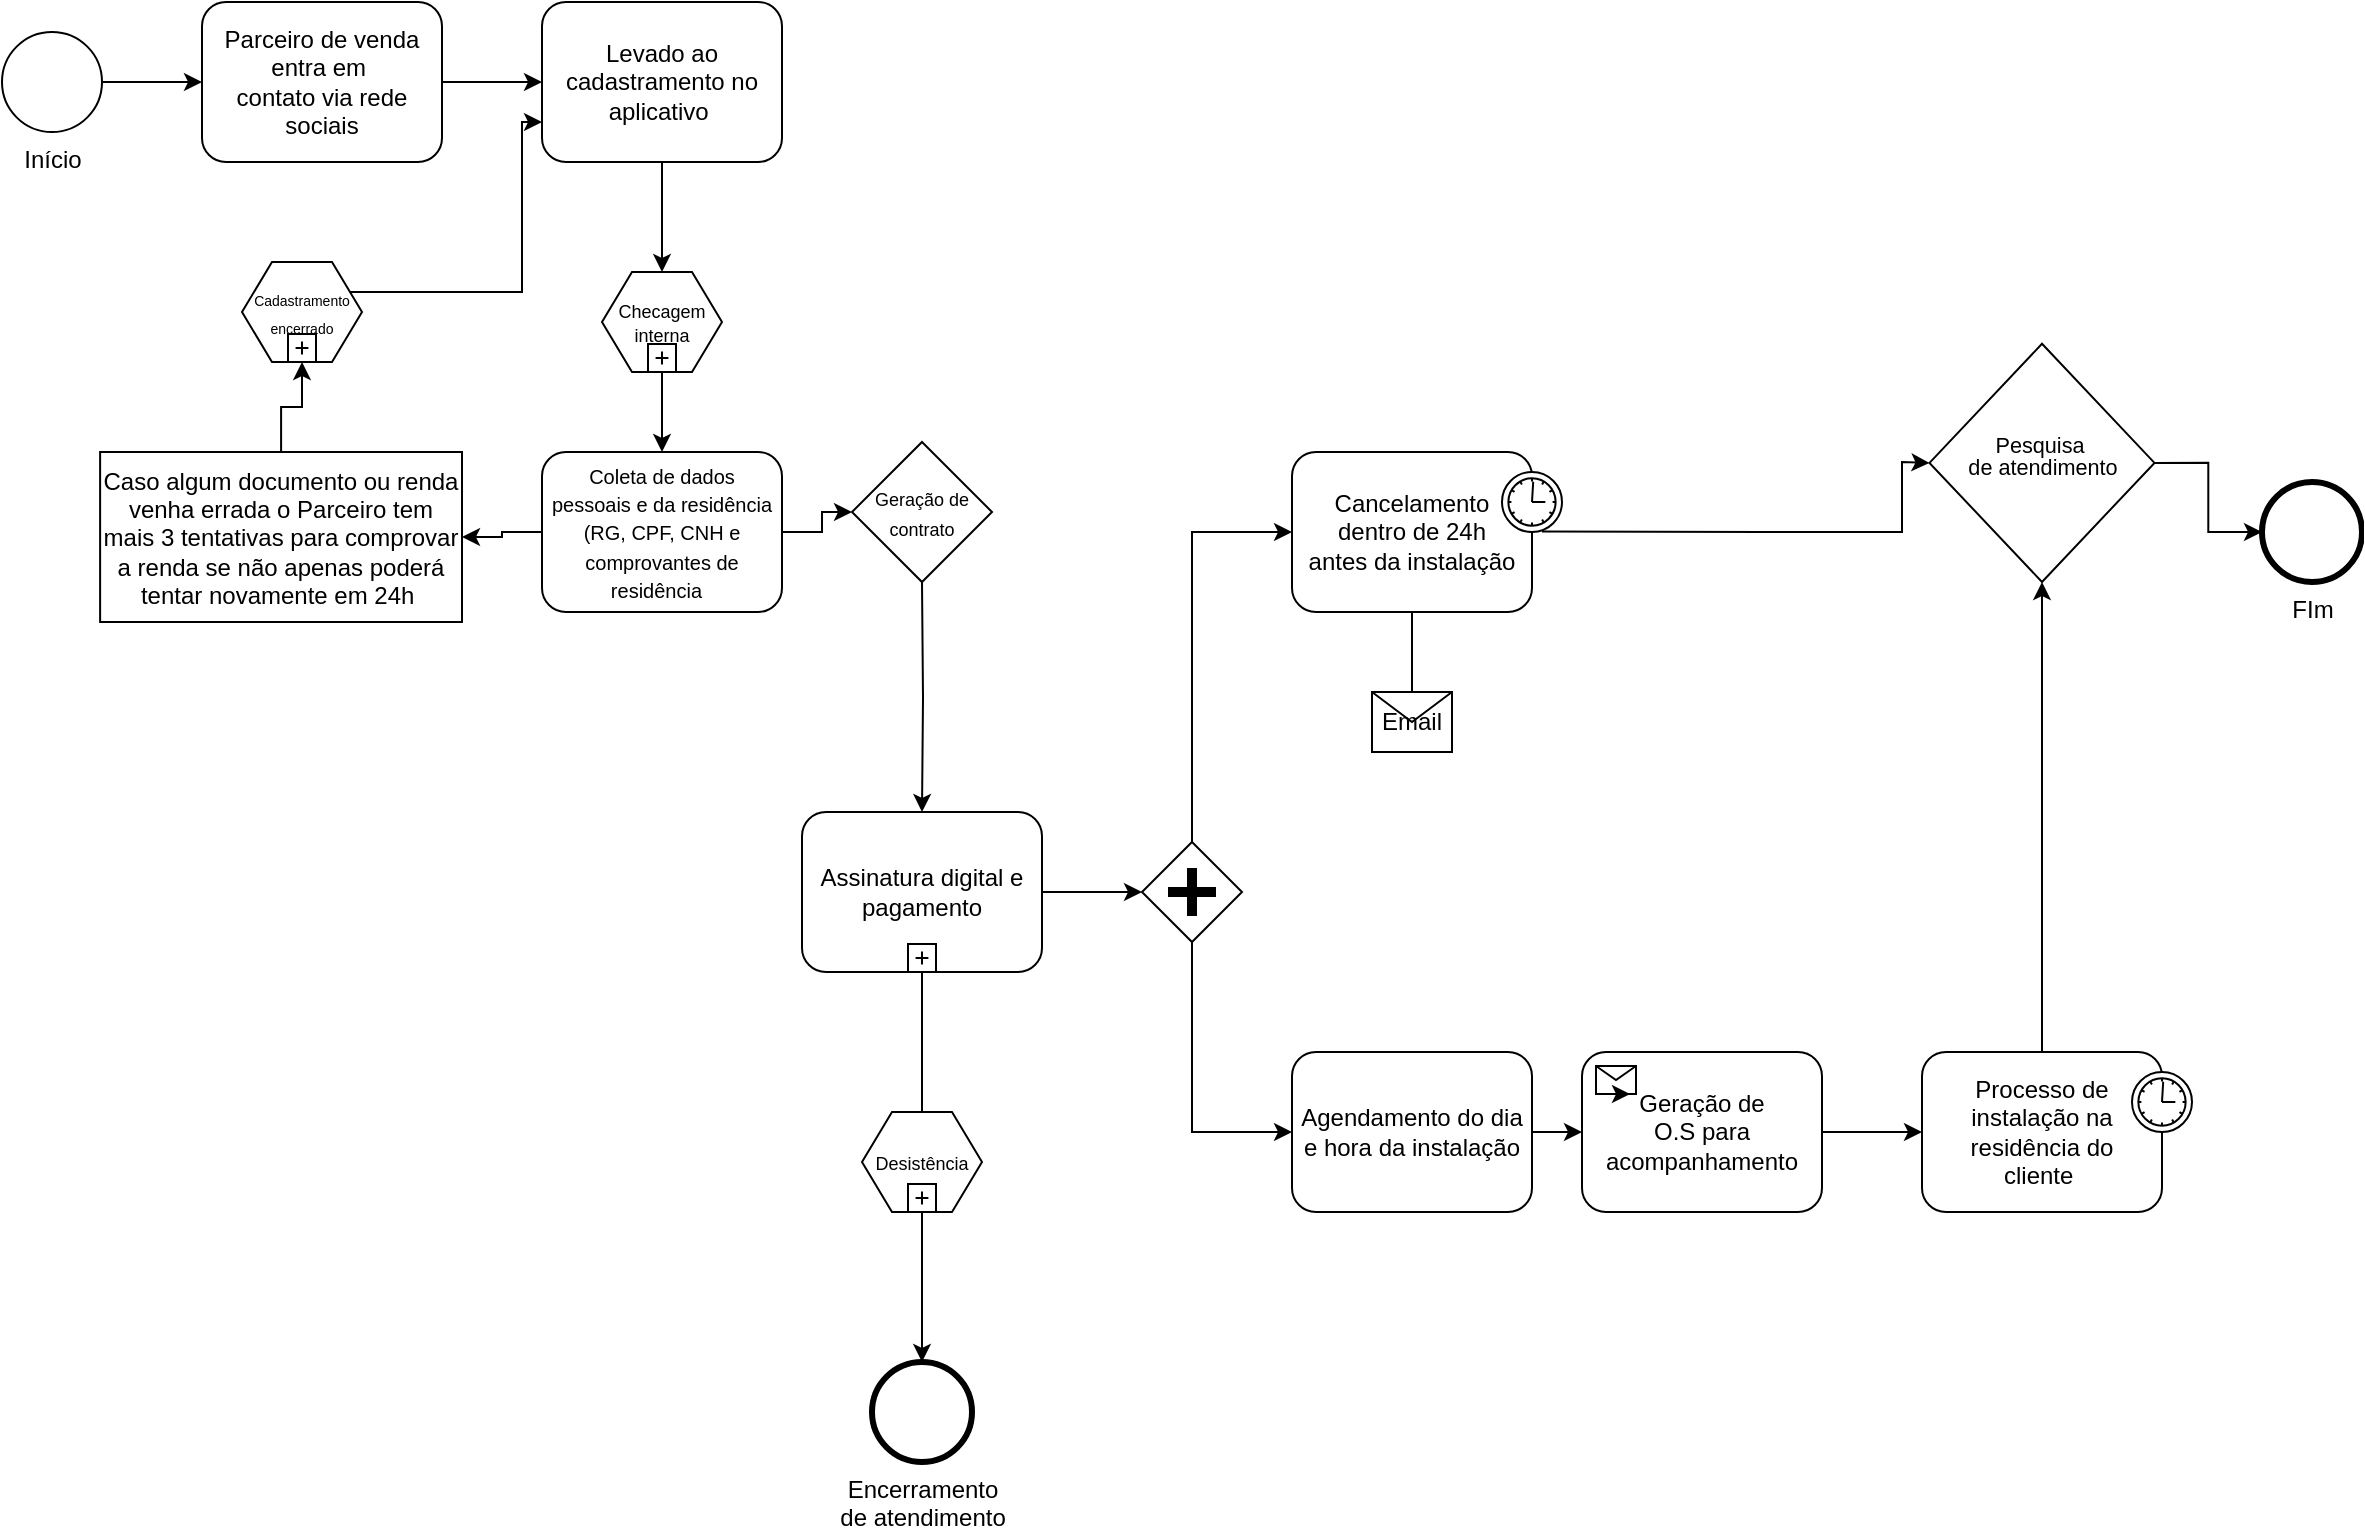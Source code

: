 <mxfile version="21.8.0" type="github">
  <diagram name="Page-1" id="2a216829-ef6e-dabb-86c1-c78162f3ba2b">
    <mxGraphModel dx="512" dy="339" grid="1" gridSize="10" guides="1" tooltips="1" connect="1" arrows="1" fold="1" page="1" pageScale="1" pageWidth="850" pageHeight="1100" background="none" math="0" shadow="0">
      <root>
        <mxCell id="0" />
        <mxCell id="1" parent="0" />
        <mxCell id="7a84cebc1def654-1" value="Início" style="shape=mxgraph.bpmn.shape;html=1;verticalLabelPosition=bottom;labelBackgroundColor=#ffffff;verticalAlign=top;perimeter=ellipsePerimeter;outline=standard;symbol=general;" parent="1" vertex="1">
          <mxGeometry x="260" y="265" width="50" height="50" as="geometry" />
        </mxCell>
        <mxCell id="7a84cebc1def654-2" value="&lt;font style=&quot;font-size: 12px;&quot;&gt;Parceiro de venda entra em&amp;nbsp;&lt;br&gt;contato via rede sociais&lt;br&gt;&lt;/font&gt;" style="shape=ext;rounded=1;html=1;whiteSpace=wrap;" parent="1" vertex="1">
          <mxGeometry x="360" y="250" width="120" height="80" as="geometry" />
        </mxCell>
        <mxCell id="7a84cebc1def654-3" value="Levado ao cadastramento no aplicativo&amp;nbsp;" style="shape=ext;rounded=1;html=1;whiteSpace=wrap;" parent="1" vertex="1">
          <mxGeometry x="530" y="250" width="120" height="80" as="geometry" />
        </mxCell>
        <mxCell id="7a84cebc1def654-6" value="&lt;p style=&quot;line-height: 90%;&quot;&gt;&lt;font style=&quot;font-size: 9px;&quot;&gt;Checagem interna&lt;/font&gt;&lt;/p&gt;" style="shape=hexagon;whiteSpace=wrap;html=1;perimeter=hexagonPerimeter;" parent="1" vertex="1">
          <mxGeometry x="560" y="385" width="60" height="50" as="geometry" />
        </mxCell>
        <mxCell id="7a84cebc1def654-7" value="" style="html=1;shape=plus;" parent="7a84cebc1def654-6" vertex="1">
          <mxGeometry x="0.5" y="1" width="14" height="14" relative="1" as="geometry">
            <mxPoint x="-7" y="-14" as="offset" />
          </mxGeometry>
        </mxCell>
        <mxCell id="T0KoFCcD15scS0PCURkA-9" style="edgeStyle=orthogonalEdgeStyle;rounded=0;orthogonalLoop=1;jettySize=auto;html=1;entryX=1;entryY=0.5;entryDx=0;entryDy=0;" parent="1" source="7a84cebc1def654-8" target="T0KoFCcD15scS0PCURkA-4" edge="1">
          <mxGeometry relative="1" as="geometry" />
        </mxCell>
        <mxCell id="T0KoFCcD15scS0PCURkA-14" style="edgeStyle=orthogonalEdgeStyle;rounded=0;orthogonalLoop=1;jettySize=auto;html=1;" parent="1" source="7a84cebc1def654-8" target="T0KoFCcD15scS0PCURkA-15" edge="1">
          <mxGeometry relative="1" as="geometry">
            <mxPoint x="700" y="515" as="targetPoint" />
          </mxGeometry>
        </mxCell>
        <mxCell id="7a84cebc1def654-8" value="&lt;font style=&quot;font-size: 10px;&quot;&gt;Coleta de dados&lt;br&gt;pessoais e da residência (RG, CPF, CNH e comprovantes de residência&amp;nbsp;&amp;nbsp;&lt;/font&gt;" style="shape=ext;rounded=1;html=1;whiteSpace=wrap;" parent="1" vertex="1">
          <mxGeometry x="530" y="475" width="120" height="80" as="geometry" />
        </mxCell>
        <mxCell id="7a84cebc1def654-16" value="Cancelamento &lt;br&gt;dentro de 24h&lt;br&gt;antes da instalação" style="html=1;whiteSpace=wrap;rounded=1;" parent="1" vertex="1">
          <mxGeometry x="905" y="475" width="120" height="80" as="geometry" />
        </mxCell>
        <mxCell id="7a84cebc1def654-17" value="" style="shape=mxgraph.bpmn.timer_start;perimeter=ellipsePerimeter;html=1;labelPosition=right;labelBackgroundColor=#ffffff;align=left;" parent="7a84cebc1def654-16" vertex="1">
          <mxGeometry x="1" width="30" height="30" relative="1" as="geometry">
            <mxPoint x="-15" y="10" as="offset" />
          </mxGeometry>
        </mxCell>
        <mxCell id="7a84cebc1def654-18" value="Processo de instalação na residência do &lt;br&gt;cliente&amp;nbsp;" style="html=1;whiteSpace=wrap;rounded=1;" parent="1" vertex="1">
          <mxGeometry x="1220" y="775" width="120" height="80" as="geometry" />
        </mxCell>
        <mxCell id="7a84cebc1def654-19" value="" style="shape=mxgraph.bpmn.timer_start;perimeter=ellipsePerimeter;html=1;labelPosition=right;labelBackgroundColor=#ffffff;align=left;" parent="7a84cebc1def654-18" vertex="1">
          <mxGeometry x="1" width="30" height="30" relative="1" as="geometry">
            <mxPoint x="-15" y="10" as="offset" />
          </mxGeometry>
        </mxCell>
        <mxCell id="7a84cebc1def654-20" value="Geração de &lt;br&gt;O.S para acompanhamento" style="html=1;whiteSpace=wrap;rounded=1;" parent="1" vertex="1">
          <mxGeometry x="1050" y="775" width="120" height="80" as="geometry" />
        </mxCell>
        <mxCell id="7a84cebc1def654-21" value="" style="html=1;shape=message;" parent="7a84cebc1def654-20" vertex="1">
          <mxGeometry width="20" height="14" relative="1" as="geometry">
            <mxPoint x="7" y="7" as="offset" />
          </mxGeometry>
        </mxCell>
        <mxCell id="iLeQUsHcuOlYH-JMNa-T-10" style="edgeStyle=orthogonalEdgeStyle;rounded=0;orthogonalLoop=1;jettySize=auto;html=1;exitX=0.5;exitY=1;exitDx=0;exitDy=0;entryX=0.85;entryY=0.95;entryDx=0;entryDy=0;entryPerimeter=0;" edge="1" parent="7a84cebc1def654-20" source="7a84cebc1def654-21" target="7a84cebc1def654-21">
          <mxGeometry relative="1" as="geometry" />
        </mxCell>
        <mxCell id="7a84cebc1def654-22" value="Agendamento do dia e hora da instalação" style="html=1;whiteSpace=wrap;rounded=1;" parent="1" vertex="1">
          <mxGeometry x="905" y="775" width="120" height="80" as="geometry" />
        </mxCell>
        <mxCell id="7a84cebc1def654-26" value="FIm" style="shape=mxgraph.bpmn.shape;html=1;verticalLabelPosition=bottom;labelBackgroundColor=#ffffff;verticalAlign=top;perimeter=ellipsePerimeter;outline=end;symbol=general;" parent="1" vertex="1">
          <mxGeometry x="1390" y="490.0" width="50" height="50" as="geometry" />
        </mxCell>
        <mxCell id="iLeQUsHcuOlYH-JMNa-T-4" value="" style="edgeStyle=orthogonalEdgeStyle;rounded=0;orthogonalLoop=1;jettySize=auto;html=1;" edge="1" parent="1" source="7a84cebc1def654-29" target="iLeQUsHcuOlYH-JMNa-T-3">
          <mxGeometry relative="1" as="geometry" />
        </mxCell>
        <mxCell id="7a84cebc1def654-29" value="Assinatura digital e&lt;br&gt;pagamento" style="html=1;whiteSpace=wrap;rounded=1;" parent="1" vertex="1">
          <mxGeometry x="660" y="655" width="120" height="80" as="geometry" />
        </mxCell>
        <mxCell id="7a84cebc1def654-30" value="" style="html=1;shape=plus;" parent="7a84cebc1def654-29" vertex="1">
          <mxGeometry x="0.5" y="1" width="14" height="14" relative="1" as="geometry">
            <mxPoint x="-7" y="-14" as="offset" />
          </mxGeometry>
        </mxCell>
        <mxCell id="7a84cebc1def654-35" value="Email" style="shape=message;whiteSpace=wrap;html=1;" parent="1" vertex="1">
          <mxGeometry x="945" y="595" width="40" height="30" as="geometry" />
        </mxCell>
        <mxCell id="7a84cebc1def654-36" style="edgeStyle=orthogonalEdgeStyle;rounded=0;html=1;jettySize=auto;orthogonalLoop=1;" parent="1" source="7a84cebc1def654-1" target="7a84cebc1def654-2" edge="1">
          <mxGeometry relative="1" as="geometry" />
        </mxCell>
        <mxCell id="7a84cebc1def654-39" style="edgeStyle=orthogonalEdgeStyle;rounded=0;html=1;jettySize=auto;orthogonalLoop=1;" parent="1" source="7a84cebc1def654-2" target="7a84cebc1def654-3" edge="1">
          <mxGeometry relative="1" as="geometry" />
        </mxCell>
        <mxCell id="7a84cebc1def654-45" style="edgeStyle=orthogonalEdgeStyle;rounded=0;html=1;jettySize=auto;orthogonalLoop=1;" parent="1" source="7a84cebc1def654-18" edge="1">
          <mxGeometry relative="1" as="geometry">
            <mxPoint x="1280" y="540" as="targetPoint" />
          </mxGeometry>
        </mxCell>
        <mxCell id="7a84cebc1def654-46" style="edgeStyle=orthogonalEdgeStyle;rounded=0;html=1;jettySize=auto;orthogonalLoop=1;exitX=1;exitY=0.5;exitDx=0;exitDy=0;" parent="1" source="iLeQUsHcuOlYH-JMNa-T-5" target="7a84cebc1def654-26" edge="1">
          <mxGeometry relative="1" as="geometry">
            <mxPoint x="1305" y="515" as="sourcePoint" />
          </mxGeometry>
        </mxCell>
        <mxCell id="7a84cebc1def654-47" style="edgeStyle=orthogonalEdgeStyle;rounded=0;html=1;jettySize=auto;orthogonalLoop=1;" parent="1" source="7a84cebc1def654-3" target="7a84cebc1def654-6" edge="1">
          <mxGeometry relative="1" as="geometry" />
        </mxCell>
        <mxCell id="7a84cebc1def654-48" style="edgeStyle=orthogonalEdgeStyle;rounded=0;html=1;jettySize=auto;orthogonalLoop=1;" parent="1" source="7a84cebc1def654-6" target="7a84cebc1def654-8" edge="1">
          <mxGeometry relative="1" as="geometry" />
        </mxCell>
        <mxCell id="7a84cebc1def654-51" style="edgeStyle=orthogonalEdgeStyle;rounded=0;html=1;jettySize=auto;orthogonalLoop=1;" parent="1" target="7a84cebc1def654-29" edge="1">
          <mxGeometry relative="1" as="geometry">
            <mxPoint x="720" y="540" as="sourcePoint" />
          </mxGeometry>
        </mxCell>
        <mxCell id="7a84cebc1def654-53" value="" style="shape=mxgraph.bpmn.shape;html=1;verticalLabelPosition=bottom;labelBackgroundColor=#ffffff;verticalAlign=top;perimeter=rhombusPerimeter;background=gateway;outline=none;symbol=parallelGw;" parent="1" vertex="1">
          <mxGeometry x="830" y="670" width="50" height="50" as="geometry" />
        </mxCell>
        <mxCell id="7a84cebc1def654-54" style="edgeStyle=orthogonalEdgeStyle;rounded=0;html=1;jettySize=auto;orthogonalLoop=1;" parent="1" source="7a84cebc1def654-53" target="7a84cebc1def654-22" edge="1">
          <mxGeometry relative="1" as="geometry">
            <Array as="points">
              <mxPoint x="855" y="815" />
            </Array>
          </mxGeometry>
        </mxCell>
        <mxCell id="7a84cebc1def654-55" style="edgeStyle=orthogonalEdgeStyle;rounded=0;html=1;jettySize=auto;orthogonalLoop=1;" parent="1" source="7a84cebc1def654-53" target="7a84cebc1def654-16" edge="1">
          <mxGeometry relative="1" as="geometry">
            <Array as="points">
              <mxPoint x="855" y="515" />
            </Array>
          </mxGeometry>
        </mxCell>
        <mxCell id="7a84cebc1def654-56" style="edgeStyle=orthogonalEdgeStyle;rounded=0;html=1;jettySize=auto;orthogonalLoop=1;endArrow=none;endFill=0;" parent="1" source="7a84cebc1def654-35" target="7a84cebc1def654-16" edge="1">
          <mxGeometry relative="1" as="geometry" />
        </mxCell>
        <mxCell id="7a84cebc1def654-58" style="edgeStyle=orthogonalEdgeStyle;rounded=0;html=1;jettySize=auto;orthogonalLoop=1;" parent="1" source="7a84cebc1def654-29" target="7a84cebc1def654-53" edge="1">
          <mxGeometry relative="1" as="geometry" />
        </mxCell>
        <mxCell id="7a84cebc1def654-59" style="edgeStyle=orthogonalEdgeStyle;rounded=0;html=1;jettySize=auto;orthogonalLoop=1;" parent="1" source="7a84cebc1def654-22" target="7a84cebc1def654-20" edge="1">
          <mxGeometry relative="1" as="geometry" />
        </mxCell>
        <mxCell id="7a84cebc1def654-64" style="edgeStyle=orthogonalEdgeStyle;rounded=0;html=1;jettySize=auto;orthogonalLoop=1;" parent="1" source="7a84cebc1def654-20" target="7a84cebc1def654-18" edge="1">
          <mxGeometry relative="1" as="geometry" />
        </mxCell>
        <mxCell id="iLeQUsHcuOlYH-JMNa-T-1" value="" style="edgeStyle=orthogonalEdgeStyle;rounded=0;orthogonalLoop=1;jettySize=auto;html=1;" edge="1" parent="1" source="T0KoFCcD15scS0PCURkA-4" target="T0KoFCcD15scS0PCURkA-23">
          <mxGeometry relative="1" as="geometry" />
        </mxCell>
        <mxCell id="T0KoFCcD15scS0PCURkA-4" value="&lt;font style=&quot;font-size: 12px;&quot;&gt;Caso algum documento ou renda venha errada o Parceiro tem mais 3 tentativas para comprovar a renda se não apenas poderá tentar novamente em 24h&amp;nbsp;&lt;/font&gt;" style="whiteSpace=wrap;html=1;" parent="1" vertex="1">
          <mxGeometry x="309.06" y="475" width="180.94" height="85" as="geometry" />
        </mxCell>
        <mxCell id="T0KoFCcD15scS0PCURkA-15" value="&lt;font style=&quot;font-size: 9px;&quot;&gt;Geração de&lt;br&gt;contrato&lt;/font&gt;" style="rhombus;whiteSpace=wrap;html=1;" parent="1" vertex="1">
          <mxGeometry x="685" y="470" width="70" height="70" as="geometry" />
        </mxCell>
        <mxCell id="iLeQUsHcuOlYH-JMNa-T-2" value="" style="edgeStyle=orthogonalEdgeStyle;rounded=0;orthogonalLoop=1;jettySize=auto;html=1;entryX=0;entryY=0.75;entryDx=0;entryDy=0;" edge="1" parent="1" target="7a84cebc1def654-3">
          <mxGeometry relative="1" as="geometry">
            <mxPoint x="430" y="420" as="sourcePoint" />
            <mxPoint x="500" y="330" as="targetPoint" />
            <Array as="points">
              <mxPoint x="430" y="395" />
              <mxPoint x="520" y="395" />
              <mxPoint x="520" y="310" />
            </Array>
          </mxGeometry>
        </mxCell>
        <mxCell id="T0KoFCcD15scS0PCURkA-22" value="&lt;p style=&quot;line-height: 0%;&quot;&gt;&lt;font style=&quot;font-size: 7px;&quot;&gt;Cadastramento&lt;/font&gt;&lt;/p&gt;&lt;p style=&quot;line-height: 0%;&quot;&gt;&lt;font style=&quot;font-size: 7px;&quot;&gt;encerrado&lt;/font&gt;&lt;/p&gt;" style="shape=hexagon;whiteSpace=wrap;html=1;perimeter=hexagonPerimeter;" parent="1" vertex="1">
          <mxGeometry x="380" y="380" width="60" height="50" as="geometry" />
        </mxCell>
        <mxCell id="T0KoFCcD15scS0PCURkA-23" value="" style="html=1;shape=plus;" parent="T0KoFCcD15scS0PCURkA-22" vertex="1">
          <mxGeometry x="0.5" y="1" width="14" height="14" relative="1" as="geometry">
            <mxPoint x="-7" y="-14" as="offset" />
          </mxGeometry>
        </mxCell>
        <mxCell id="iLeQUsHcuOlYH-JMNa-T-3" value="Encerramento&lt;br&gt;de atendimento" style="shape=mxgraph.bpmn.shape;html=1;verticalLabelPosition=bottom;labelBackgroundColor=#ffffff;verticalAlign=top;perimeter=ellipsePerimeter;outline=end;symbol=general;" vertex="1" parent="1">
          <mxGeometry x="695" y="930" width="50" height="50" as="geometry" />
        </mxCell>
        <mxCell id="iLeQUsHcuOlYH-JMNa-T-5" value="&lt;p style=&quot;line-height: 50%; font-size: 9px;&quot;&gt;&lt;font style=&quot;font-size: 13px;&quot;&gt;&lt;sup&gt;Pesquisa&amp;nbsp;&lt;br style=&quot;font-size: 13px;&quot;&gt;de atendimento&lt;/sup&gt;&lt;br&gt;&lt;/font&gt;&lt;/p&gt;" style="rhombus;whiteSpace=wrap;html=1;" vertex="1" parent="1">
          <mxGeometry x="1223.75" y="420.88" width="112.5" height="119.12" as="geometry" />
        </mxCell>
        <mxCell id="iLeQUsHcuOlYH-JMNa-T-7" value="" style="endArrow=classic;html=1;rounded=0;entryX=0;entryY=0.5;entryDx=0;entryDy=0;" edge="1" parent="1" target="iLeQUsHcuOlYH-JMNa-T-5">
          <mxGeometry width="50" height="50" relative="1" as="geometry">
            <mxPoint x="1030" y="514.71" as="sourcePoint" />
            <mxPoint x="1120" y="514.71" as="targetPoint" />
            <Array as="points">
              <mxPoint x="1140" y="515" />
              <mxPoint x="1210" y="515" />
              <mxPoint x="1210" y="480" />
            </Array>
          </mxGeometry>
        </mxCell>
        <mxCell id="iLeQUsHcuOlYH-JMNa-T-8" value="&lt;p style=&quot;line-height: 90%;&quot;&gt;&lt;font style=&quot;font-size: 9px;&quot;&gt;Desistência&lt;/font&gt;&lt;/p&gt;" style="shape=hexagon;whiteSpace=wrap;html=1;perimeter=hexagonPerimeter;" vertex="1" parent="1">
          <mxGeometry x="690" y="805" width="60" height="50" as="geometry" />
        </mxCell>
        <mxCell id="iLeQUsHcuOlYH-JMNa-T-9" value="" style="html=1;shape=plus;" vertex="1" parent="iLeQUsHcuOlYH-JMNa-T-8">
          <mxGeometry x="0.5" y="1" width="14" height="14" relative="1" as="geometry">
            <mxPoint x="-7" y="-14" as="offset" />
          </mxGeometry>
        </mxCell>
      </root>
    </mxGraphModel>
  </diagram>
</mxfile>
